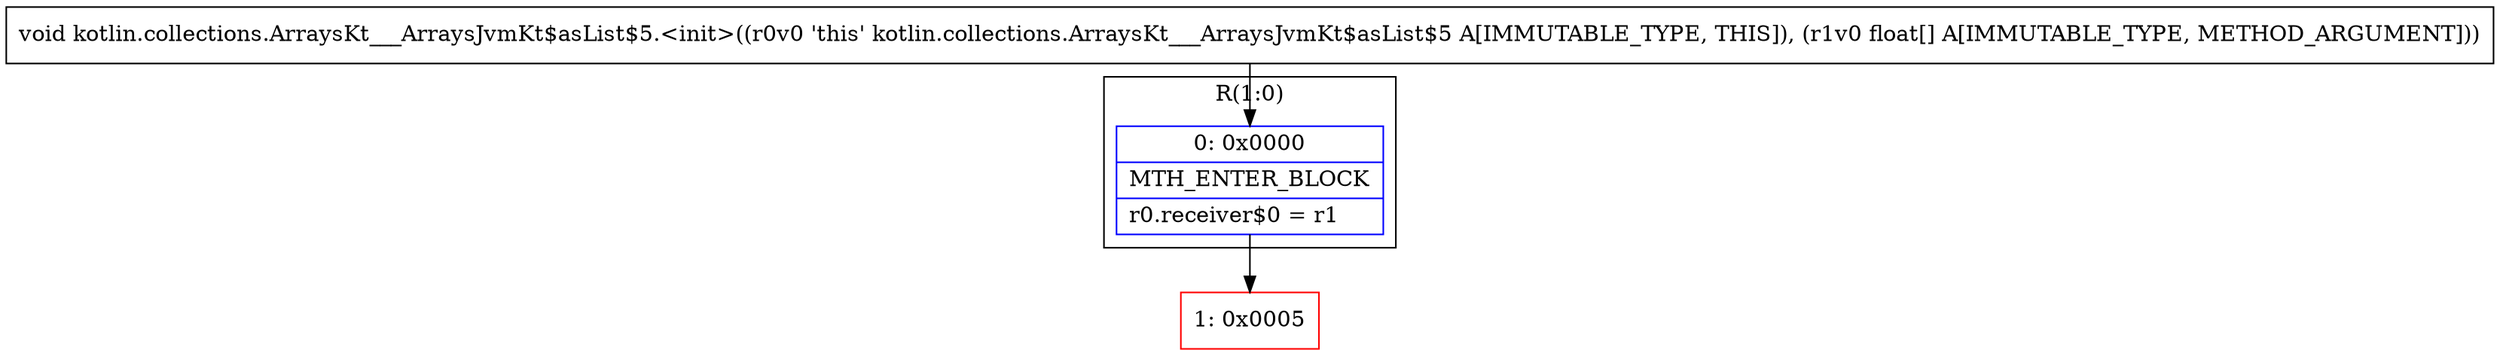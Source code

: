 digraph "CFG forkotlin.collections.ArraysKt___ArraysJvmKt$asList$5.\<init\>([F)V" {
subgraph cluster_Region_602907767 {
label = "R(1:0)";
node [shape=record,color=blue];
Node_0 [shape=record,label="{0\:\ 0x0000|MTH_ENTER_BLOCK\l|r0.receiver$0 = r1\l}"];
}
Node_1 [shape=record,color=red,label="{1\:\ 0x0005}"];
MethodNode[shape=record,label="{void kotlin.collections.ArraysKt___ArraysJvmKt$asList$5.\<init\>((r0v0 'this' kotlin.collections.ArraysKt___ArraysJvmKt$asList$5 A[IMMUTABLE_TYPE, THIS]), (r1v0 float[] A[IMMUTABLE_TYPE, METHOD_ARGUMENT])) }"];
MethodNode -> Node_0;
Node_0 -> Node_1;
}

